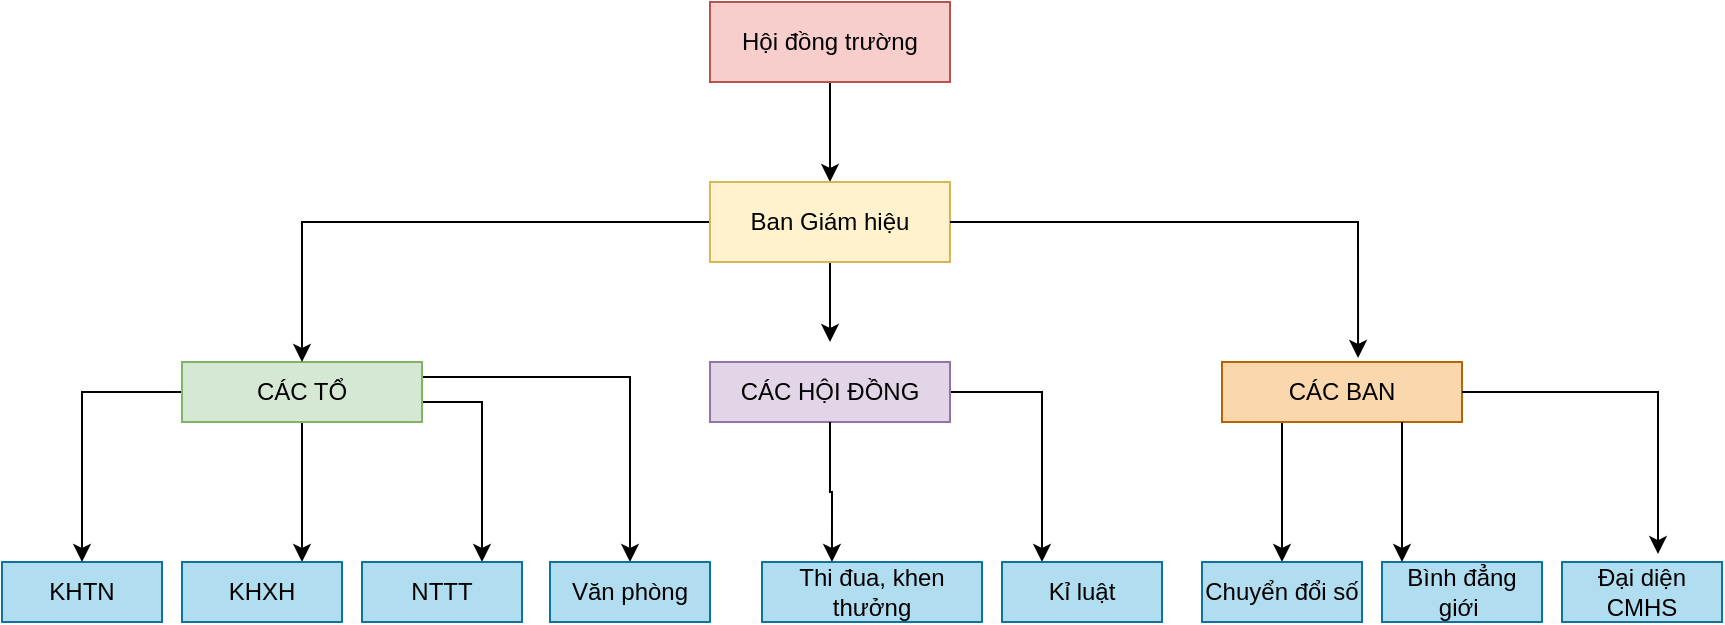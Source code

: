 <mxfile version="24.7.12">
  <diagram name="Page-1" id="a5oUDinlxtzg2lyxMqoc">
    <mxGraphModel dx="1434" dy="827" grid="1" gridSize="10" guides="1" tooltips="1" connect="1" arrows="1" fold="1" page="1" pageScale="1" pageWidth="827" pageHeight="1169" math="0" shadow="0">
      <root>
        <mxCell id="0" />
        <mxCell id="1" parent="0" />
        <mxCell id="Cfhr9sOupIrR1O6kekob-1" value="KHTN" style="rounded=0;whiteSpace=wrap;html=1;fillColor=#b1ddf0;strokeColor=#10739e;" vertex="1" parent="1">
          <mxGeometry y="430" width="80" height="30" as="geometry" />
        </mxCell>
        <mxCell id="Cfhr9sOupIrR1O6kekob-21" style="edgeStyle=orthogonalEdgeStyle;rounded=0;orthogonalLoop=1;jettySize=auto;html=1;entryX=0.5;entryY=0;entryDx=0;entryDy=0;" edge="1" parent="1" source="Cfhr9sOupIrR1O6kekob-4" target="Cfhr9sOupIrR1O6kekob-1">
          <mxGeometry relative="1" as="geometry" />
        </mxCell>
        <mxCell id="Cfhr9sOupIrR1O6kekob-22" style="edgeStyle=orthogonalEdgeStyle;rounded=0;orthogonalLoop=1;jettySize=auto;html=1;exitX=1;exitY=0.5;exitDx=0;exitDy=0;entryX=0.75;entryY=0;entryDx=0;entryDy=0;" edge="1" parent="1" source="Cfhr9sOupIrR1O6kekob-4" target="Cfhr9sOupIrR1O6kekob-10">
          <mxGeometry relative="1" as="geometry">
            <Array as="points">
              <mxPoint x="210" y="350" />
              <mxPoint x="240" y="350" />
            </Array>
          </mxGeometry>
        </mxCell>
        <mxCell id="Cfhr9sOupIrR1O6kekob-23" style="edgeStyle=orthogonalEdgeStyle;rounded=0;orthogonalLoop=1;jettySize=auto;html=1;exitX=0.5;exitY=1;exitDx=0;exitDy=0;entryX=0.75;entryY=0;entryDx=0;entryDy=0;" edge="1" parent="1" source="Cfhr9sOupIrR1O6kekob-4" target="Cfhr9sOupIrR1O6kekob-9">
          <mxGeometry relative="1" as="geometry" />
        </mxCell>
        <mxCell id="Cfhr9sOupIrR1O6kekob-31" style="edgeStyle=orthogonalEdgeStyle;rounded=0;orthogonalLoop=1;jettySize=auto;html=1;exitX=1;exitY=0.25;exitDx=0;exitDy=0;entryX=0.5;entryY=0;entryDx=0;entryDy=0;" edge="1" parent="1" source="Cfhr9sOupIrR1O6kekob-4" target="Cfhr9sOupIrR1O6kekob-11">
          <mxGeometry relative="1" as="geometry" />
        </mxCell>
        <mxCell id="Cfhr9sOupIrR1O6kekob-4" value="CÁC TỔ" style="rounded=0;whiteSpace=wrap;html=1;fillColor=#d5e8d4;strokeColor=#82b366;" vertex="1" parent="1">
          <mxGeometry x="90" y="330" width="120" height="30" as="geometry" />
        </mxCell>
        <mxCell id="Cfhr9sOupIrR1O6kekob-20" style="edgeStyle=orthogonalEdgeStyle;rounded=0;orthogonalLoop=1;jettySize=auto;html=1;exitX=0.5;exitY=1;exitDx=0;exitDy=0;entryX=0.5;entryY=0;entryDx=0;entryDy=0;" edge="1" parent="1" source="Cfhr9sOupIrR1O6kekob-5" target="Cfhr9sOupIrR1O6kekob-6">
          <mxGeometry relative="1" as="geometry" />
        </mxCell>
        <mxCell id="Cfhr9sOupIrR1O6kekob-5" value="Hội đồng trường" style="rounded=0;whiteSpace=wrap;html=1;fillColor=#f8cecc;strokeColor=#b85450;" vertex="1" parent="1">
          <mxGeometry x="354" y="150" width="120" height="40" as="geometry" />
        </mxCell>
        <mxCell id="Cfhr9sOupIrR1O6kekob-17" style="edgeStyle=orthogonalEdgeStyle;rounded=0;orthogonalLoop=1;jettySize=auto;html=1;entryX=0.5;entryY=0;entryDx=0;entryDy=0;" edge="1" parent="1" source="Cfhr9sOupIrR1O6kekob-6" target="Cfhr9sOupIrR1O6kekob-4">
          <mxGeometry relative="1" as="geometry" />
        </mxCell>
        <mxCell id="Cfhr9sOupIrR1O6kekob-19" style="edgeStyle=orthogonalEdgeStyle;rounded=0;orthogonalLoop=1;jettySize=auto;html=1;exitX=0.5;exitY=1;exitDx=0;exitDy=0;" edge="1" parent="1" source="Cfhr9sOupIrR1O6kekob-6">
          <mxGeometry relative="1" as="geometry">
            <mxPoint x="414" y="320" as="targetPoint" />
          </mxGeometry>
        </mxCell>
        <mxCell id="Cfhr9sOupIrR1O6kekob-6" value="Ban Giám hiệu" style="rounded=0;whiteSpace=wrap;html=1;fillColor=#fff2cc;strokeColor=#d6b656;" vertex="1" parent="1">
          <mxGeometry x="354" y="240" width="120" height="40" as="geometry" />
        </mxCell>
        <mxCell id="Cfhr9sOupIrR1O6kekob-26" style="edgeStyle=orthogonalEdgeStyle;rounded=0;orthogonalLoop=1;jettySize=auto;html=1;entryX=0.25;entryY=0;entryDx=0;entryDy=0;" edge="1" parent="1" source="Cfhr9sOupIrR1O6kekob-8" target="Cfhr9sOupIrR1O6kekob-13">
          <mxGeometry relative="1" as="geometry" />
        </mxCell>
        <mxCell id="Cfhr9sOupIrR1O6kekob-8" value="CÁC HỘI ĐỒNG" style="rounded=0;whiteSpace=wrap;html=1;fillColor=#e1d5e7;strokeColor=#9673a6;" vertex="1" parent="1">
          <mxGeometry x="354" y="330" width="120" height="30" as="geometry" />
        </mxCell>
        <mxCell id="Cfhr9sOupIrR1O6kekob-9" value="KHXH" style="rounded=0;whiteSpace=wrap;html=1;fillColor=#b1ddf0;strokeColor=#10739e;" vertex="1" parent="1">
          <mxGeometry x="90" y="430" width="80" height="30" as="geometry" />
        </mxCell>
        <mxCell id="Cfhr9sOupIrR1O6kekob-10" value="NTTT" style="rounded=0;whiteSpace=wrap;html=1;fillColor=#b1ddf0;strokeColor=#10739e;" vertex="1" parent="1">
          <mxGeometry x="180" y="430" width="80" height="30" as="geometry" />
        </mxCell>
        <mxCell id="Cfhr9sOupIrR1O6kekob-11" value="Văn phòng" style="rounded=0;whiteSpace=wrap;html=1;fillColor=#b1ddf0;strokeColor=#10739e;" vertex="1" parent="1">
          <mxGeometry x="274" y="430" width="80" height="30" as="geometry" />
        </mxCell>
        <mxCell id="Cfhr9sOupIrR1O6kekob-12" value="Thi đua, khen thưởng" style="rounded=0;whiteSpace=wrap;html=1;fillColor=#b1ddf0;strokeColor=#10739e;" vertex="1" parent="1">
          <mxGeometry x="380" y="430" width="110" height="30" as="geometry" />
        </mxCell>
        <mxCell id="Cfhr9sOupIrR1O6kekob-13" value="Kỉ luật" style="rounded=0;whiteSpace=wrap;html=1;fillColor=#b1ddf0;strokeColor=#10739e;" vertex="1" parent="1">
          <mxGeometry x="500" y="430" width="80" height="30" as="geometry" />
        </mxCell>
        <mxCell id="Cfhr9sOupIrR1O6kekob-27" style="edgeStyle=orthogonalEdgeStyle;rounded=0;orthogonalLoop=1;jettySize=auto;html=1;exitX=0.25;exitY=1;exitDx=0;exitDy=0;entryX=0.5;entryY=0;entryDx=0;entryDy=0;" edge="1" parent="1" source="Cfhr9sOupIrR1O6kekob-14" target="Cfhr9sOupIrR1O6kekob-15">
          <mxGeometry relative="1" as="geometry" />
        </mxCell>
        <mxCell id="Cfhr9sOupIrR1O6kekob-14" value="CÁC BAN" style="rounded=0;whiteSpace=wrap;html=1;fillColor=#fad7ac;strokeColor=#b46504;" vertex="1" parent="1">
          <mxGeometry x="610" y="330" width="120" height="30" as="geometry" />
        </mxCell>
        <mxCell id="Cfhr9sOupIrR1O6kekob-15" value="Chuyển đổi số" style="rounded=0;whiteSpace=wrap;html=1;fillColor=#b1ddf0;strokeColor=#10739e;" vertex="1" parent="1">
          <mxGeometry x="600" y="430" width="80" height="30" as="geometry" />
        </mxCell>
        <mxCell id="Cfhr9sOupIrR1O6kekob-16" value="Bình đẳng giới&amp;nbsp;" style="rounded=0;whiteSpace=wrap;html=1;fillColor=#b1ddf0;strokeColor=#10739e;" vertex="1" parent="1">
          <mxGeometry x="690" y="430" width="80" height="30" as="geometry" />
        </mxCell>
        <mxCell id="Cfhr9sOupIrR1O6kekob-18" style="edgeStyle=orthogonalEdgeStyle;rounded=0;orthogonalLoop=1;jettySize=auto;html=1;exitX=1;exitY=0.5;exitDx=0;exitDy=0;entryX=0.567;entryY=-0.067;entryDx=0;entryDy=0;entryPerimeter=0;" edge="1" parent="1" source="Cfhr9sOupIrR1O6kekob-6" target="Cfhr9sOupIrR1O6kekob-14">
          <mxGeometry relative="1" as="geometry" />
        </mxCell>
        <mxCell id="Cfhr9sOupIrR1O6kekob-25" style="edgeStyle=orthogonalEdgeStyle;rounded=0;orthogonalLoop=1;jettySize=auto;html=1;exitX=0.5;exitY=1;exitDx=0;exitDy=0;entryX=0.318;entryY=0;entryDx=0;entryDy=0;entryPerimeter=0;" edge="1" parent="1" source="Cfhr9sOupIrR1O6kekob-8" target="Cfhr9sOupIrR1O6kekob-12">
          <mxGeometry relative="1" as="geometry" />
        </mxCell>
        <mxCell id="Cfhr9sOupIrR1O6kekob-28" style="edgeStyle=orthogonalEdgeStyle;rounded=0;orthogonalLoop=1;jettySize=auto;html=1;exitX=0.75;exitY=1;exitDx=0;exitDy=0;" edge="1" parent="1" source="Cfhr9sOupIrR1O6kekob-14">
          <mxGeometry relative="1" as="geometry">
            <mxPoint x="700" y="430" as="targetPoint" />
            <Array as="points">
              <mxPoint x="700" y="390" />
              <mxPoint x="700" y="390" />
            </Array>
          </mxGeometry>
        </mxCell>
        <mxCell id="Cfhr9sOupIrR1O6kekob-29" value="Đại diện CMHS" style="rounded=0;whiteSpace=wrap;html=1;fillColor=#b1ddf0;strokeColor=#10739e;" vertex="1" parent="1">
          <mxGeometry x="780" y="430" width="80" height="30" as="geometry" />
        </mxCell>
        <mxCell id="Cfhr9sOupIrR1O6kekob-30" style="edgeStyle=orthogonalEdgeStyle;rounded=0;orthogonalLoop=1;jettySize=auto;html=1;exitX=1;exitY=0.5;exitDx=0;exitDy=0;entryX=0.6;entryY=-0.133;entryDx=0;entryDy=0;entryPerimeter=0;" edge="1" parent="1" source="Cfhr9sOupIrR1O6kekob-14" target="Cfhr9sOupIrR1O6kekob-29">
          <mxGeometry relative="1" as="geometry" />
        </mxCell>
      </root>
    </mxGraphModel>
  </diagram>
</mxfile>
